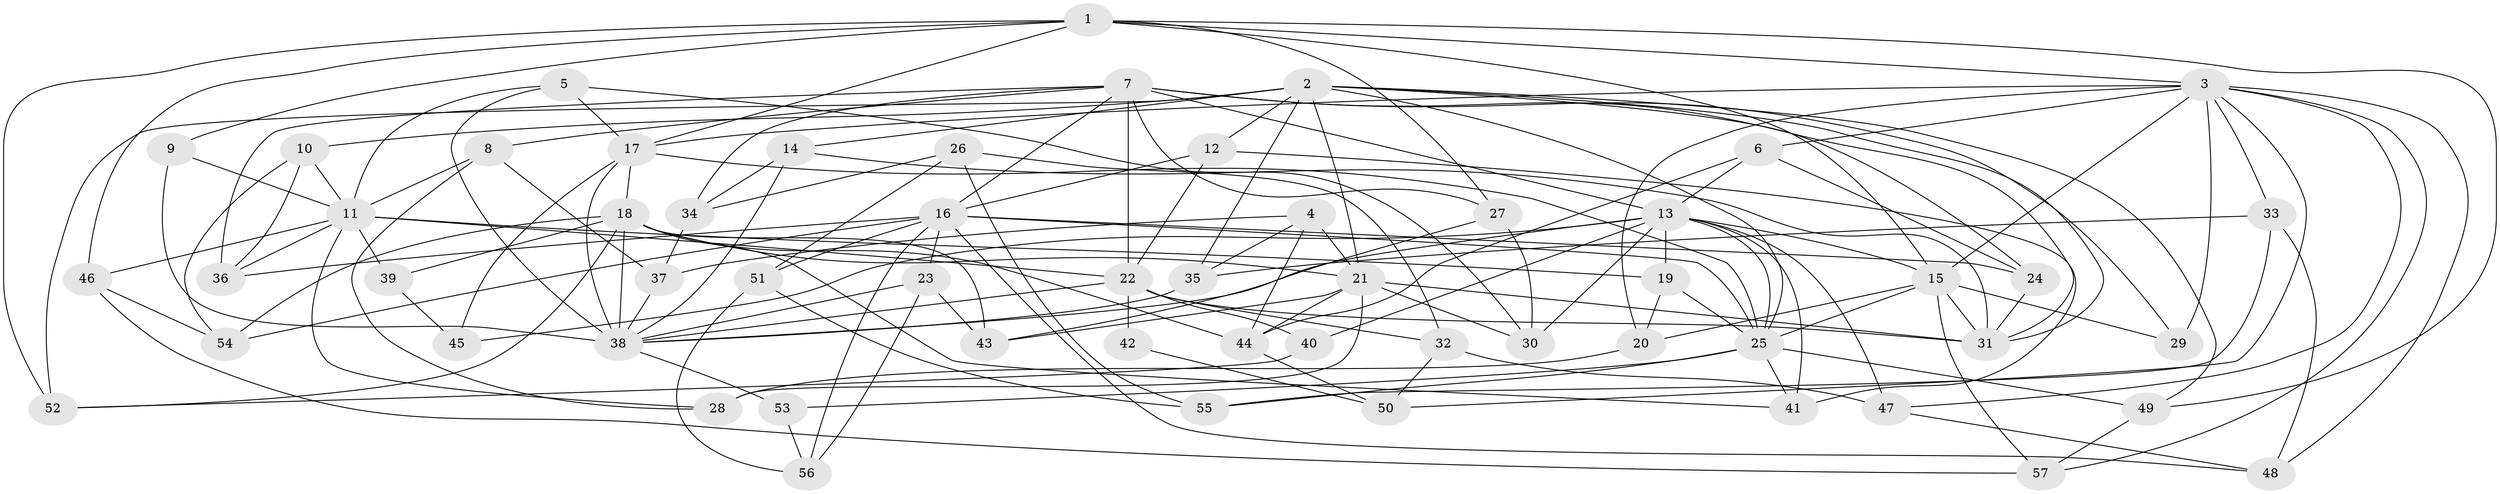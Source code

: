 // original degree distribution, {4: 1.0}
// Generated by graph-tools (version 1.1) at 2025/38/03/09/25 02:38:18]
// undirected, 57 vertices, 149 edges
graph export_dot {
graph [start="1"]
  node [color=gray90,style=filled];
  1;
  2;
  3;
  4;
  5;
  6;
  7;
  8;
  9;
  10;
  11;
  12;
  13;
  14;
  15;
  16;
  17;
  18;
  19;
  20;
  21;
  22;
  23;
  24;
  25;
  26;
  27;
  28;
  29;
  30;
  31;
  32;
  33;
  34;
  35;
  36;
  37;
  38;
  39;
  40;
  41;
  42;
  43;
  44;
  45;
  46;
  47;
  48;
  49;
  50;
  51;
  52;
  53;
  54;
  55;
  56;
  57;
  1 -- 3 [weight=2.0];
  1 -- 9 [weight=1.0];
  1 -- 15 [weight=1.0];
  1 -- 17 [weight=2.0];
  1 -- 27 [weight=1.0];
  1 -- 46 [weight=1.0];
  1 -- 49 [weight=1.0];
  1 -- 52 [weight=1.0];
  2 -- 10 [weight=1.0];
  2 -- 12 [weight=1.0];
  2 -- 14 [weight=1.0];
  2 -- 21 [weight=1.0];
  2 -- 24 [weight=1.0];
  2 -- 25 [weight=1.0];
  2 -- 31 [weight=1.0];
  2 -- 35 [weight=1.0];
  2 -- 49 [weight=1.0];
  2 -- 52 [weight=1.0];
  3 -- 6 [weight=1.0];
  3 -- 15 [weight=1.0];
  3 -- 17 [weight=1.0];
  3 -- 20 [weight=1.0];
  3 -- 29 [weight=1.0];
  3 -- 33 [weight=1.0];
  3 -- 47 [weight=1.0];
  3 -- 48 [weight=1.0];
  3 -- 50 [weight=1.0];
  3 -- 57 [weight=1.0];
  4 -- 21 [weight=1.0];
  4 -- 35 [weight=1.0];
  4 -- 37 [weight=1.0];
  4 -- 44 [weight=1.0];
  5 -- 11 [weight=1.0];
  5 -- 17 [weight=1.0];
  5 -- 30 [weight=1.0];
  5 -- 38 [weight=1.0];
  6 -- 13 [weight=1.0];
  6 -- 24 [weight=1.0];
  6 -- 44 [weight=1.0];
  7 -- 8 [weight=1.0];
  7 -- 13 [weight=1.0];
  7 -- 16 [weight=1.0];
  7 -- 22 [weight=2.0];
  7 -- 27 [weight=1.0];
  7 -- 29 [weight=1.0];
  7 -- 31 [weight=1.0];
  7 -- 34 [weight=1.0];
  7 -- 36 [weight=1.0];
  8 -- 11 [weight=1.0];
  8 -- 28 [weight=1.0];
  8 -- 37 [weight=1.0];
  9 -- 11 [weight=2.0];
  9 -- 38 [weight=1.0];
  10 -- 11 [weight=1.0];
  10 -- 36 [weight=1.0];
  10 -- 54 [weight=1.0];
  11 -- 19 [weight=1.0];
  11 -- 22 [weight=1.0];
  11 -- 28 [weight=1.0];
  11 -- 36 [weight=1.0];
  11 -- 39 [weight=2.0];
  11 -- 46 [weight=1.0];
  12 -- 16 [weight=1.0];
  12 -- 22 [weight=1.0];
  12 -- 41 [weight=1.0];
  13 -- 15 [weight=1.0];
  13 -- 19 [weight=1.0];
  13 -- 25 [weight=1.0];
  13 -- 30 [weight=1.0];
  13 -- 38 [weight=1.0];
  13 -- 40 [weight=1.0];
  13 -- 41 [weight=1.0];
  13 -- 45 [weight=2.0];
  13 -- 47 [weight=1.0];
  14 -- 31 [weight=1.0];
  14 -- 34 [weight=1.0];
  14 -- 38 [weight=1.0];
  15 -- 20 [weight=1.0];
  15 -- 25 [weight=2.0];
  15 -- 29 [weight=2.0];
  15 -- 31 [weight=1.0];
  15 -- 57 [weight=1.0];
  16 -- 23 [weight=1.0];
  16 -- 24 [weight=1.0];
  16 -- 25 [weight=1.0];
  16 -- 36 [weight=1.0];
  16 -- 48 [weight=1.0];
  16 -- 51 [weight=1.0];
  16 -- 54 [weight=1.0];
  16 -- 56 [weight=1.0];
  17 -- 18 [weight=1.0];
  17 -- 25 [weight=1.0];
  17 -- 38 [weight=1.0];
  17 -- 45 [weight=1.0];
  18 -- 21 [weight=1.0];
  18 -- 38 [weight=2.0];
  18 -- 39 [weight=1.0];
  18 -- 41 [weight=1.0];
  18 -- 43 [weight=1.0];
  18 -- 44 [weight=1.0];
  18 -- 52 [weight=1.0];
  18 -- 54 [weight=1.0];
  19 -- 20 [weight=1.0];
  19 -- 25 [weight=1.0];
  20 -- 28 [weight=1.0];
  21 -- 28 [weight=1.0];
  21 -- 30 [weight=1.0];
  21 -- 31 [weight=2.0];
  21 -- 43 [weight=1.0];
  21 -- 44 [weight=2.0];
  22 -- 31 [weight=1.0];
  22 -- 32 [weight=1.0];
  22 -- 38 [weight=1.0];
  22 -- 40 [weight=2.0];
  22 -- 42 [weight=3.0];
  23 -- 38 [weight=1.0];
  23 -- 43 [weight=1.0];
  23 -- 56 [weight=1.0];
  24 -- 31 [weight=1.0];
  25 -- 41 [weight=1.0];
  25 -- 49 [weight=1.0];
  25 -- 53 [weight=2.0];
  25 -- 55 [weight=1.0];
  26 -- 32 [weight=1.0];
  26 -- 34 [weight=1.0];
  26 -- 51 [weight=1.0];
  26 -- 55 [weight=1.0];
  27 -- 30 [weight=1.0];
  27 -- 43 [weight=1.0];
  32 -- 47 [weight=1.0];
  32 -- 50 [weight=1.0];
  33 -- 35 [weight=1.0];
  33 -- 48 [weight=1.0];
  33 -- 55 [weight=1.0];
  34 -- 37 [weight=1.0];
  35 -- 38 [weight=1.0];
  37 -- 38 [weight=1.0];
  38 -- 53 [weight=1.0];
  39 -- 45 [weight=1.0];
  40 -- 52 [weight=1.0];
  42 -- 50 [weight=1.0];
  44 -- 50 [weight=1.0];
  46 -- 54 [weight=1.0];
  46 -- 57 [weight=1.0];
  47 -- 48 [weight=1.0];
  49 -- 57 [weight=1.0];
  51 -- 55 [weight=1.0];
  51 -- 56 [weight=1.0];
  53 -- 56 [weight=1.0];
}
